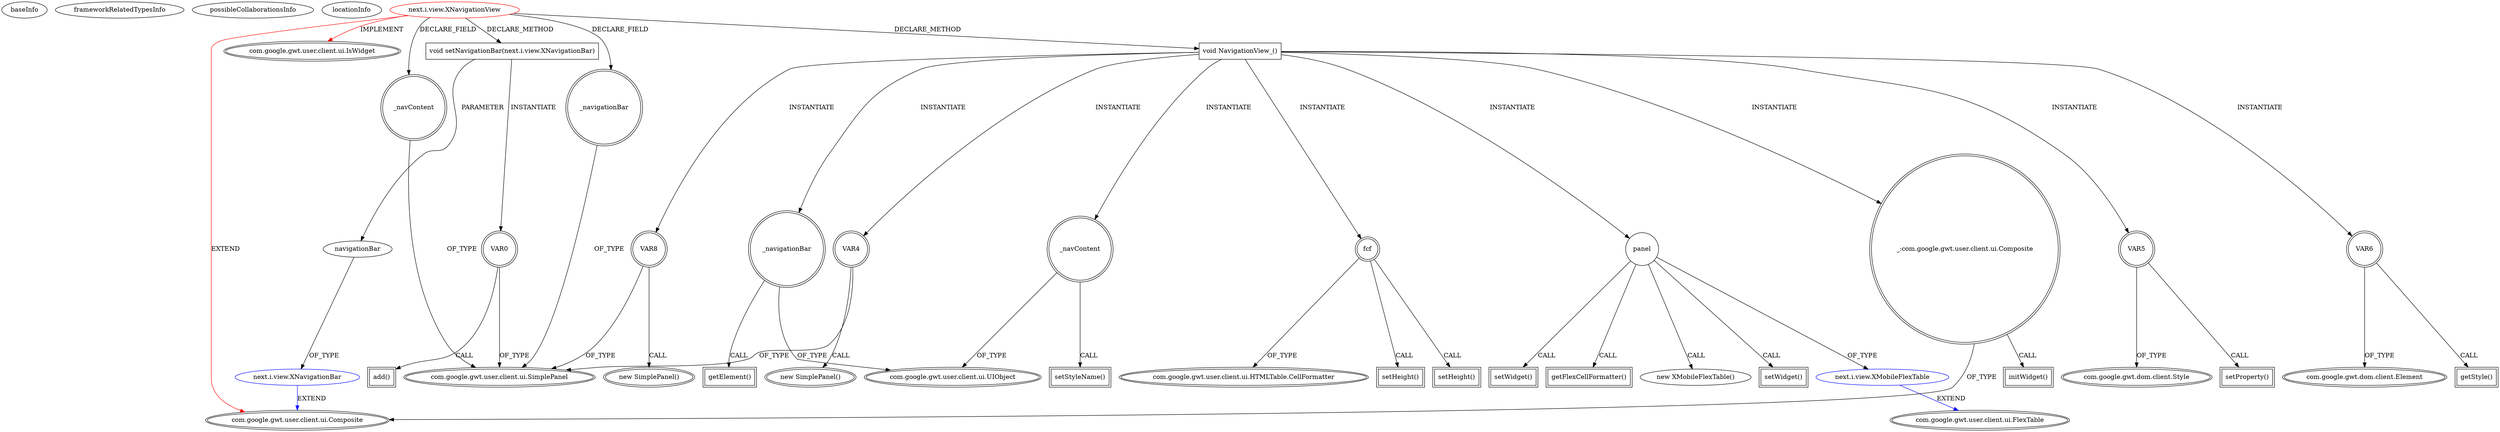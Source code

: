 digraph {
baseInfo[graphId=4196,category="extension_graph",isAnonymous=false,possibleRelation=true]
frameworkRelatedTypesInfo[0="com.google.gwt.user.client.ui.Composite",1="com.google.gwt.user.client.ui.IsWidget"]
possibleCollaborationsInfo[0="4196~CLIENT_METHOD_DECLARATION-INSTANTIATION-~com.google.gwt.user.client.ui.Composite com.google.gwt.user.client.ui.IsWidget ~com.google.gwt.user.client.ui.FlexTable ~false~false",1="4196~CLIENT_METHOD_DECLARATION-PARAMETER_DECLARATION-~com.google.gwt.user.client.ui.Composite com.google.gwt.user.client.ui.IsWidget ~com.google.gwt.user.client.ui.Composite ~false~false"]
locationInfo[projectName="nextinterfaces-next",filePath="/nextinterfaces-next/next-master/src/next/i/view/XNavigationView.java",contextSignature="XNavigationView",graphId="4196"]
0[label="next.i.view.XNavigationView",vertexType="ROOT_CLIENT_CLASS_DECLARATION",isFrameworkType=false,color=red]
1[label="com.google.gwt.user.client.ui.Composite",vertexType="FRAMEWORK_CLASS_TYPE",isFrameworkType=true,peripheries=2]
2[label="com.google.gwt.user.client.ui.IsWidget",vertexType="FRAMEWORK_INTERFACE_TYPE",isFrameworkType=true,peripheries=2]
3[label="_navContent",vertexType="FIELD_DECLARATION",isFrameworkType=true,peripheries=2,shape=circle]
4[label="com.google.gwt.user.client.ui.SimplePanel",vertexType="FRAMEWORK_CLASS_TYPE",isFrameworkType=true,peripheries=2]
5[label="_navigationBar",vertexType="FIELD_DECLARATION",isFrameworkType=true,peripheries=2,shape=circle]
7[label="void setNavigationBar(next.i.view.XNavigationBar)",vertexType="CLIENT_METHOD_DECLARATION",isFrameworkType=false,shape=box]
8[label="navigationBar",vertexType="PARAMETER_DECLARATION",isFrameworkType=false]
9[label="next.i.view.XNavigationBar",vertexType="REFERENCE_CLIENT_CLASS_DECLARATION",isFrameworkType=false,color=blue]
11[label="VAR0",vertexType="VARIABLE_EXPRESION",isFrameworkType=true,peripheries=2,shape=circle]
12[label="add()",vertexType="INSIDE_CALL",isFrameworkType=true,peripheries=2,shape=box]
20[label="void NavigationView_()",vertexType="CLIENT_METHOD_DECLARATION",isFrameworkType=false,shape=box]
22[label="panel",vertexType="VARIABLE_EXPRESION",isFrameworkType=false,shape=circle]
23[label="next.i.view.XMobileFlexTable",vertexType="REFERENCE_CLIENT_CLASS_DECLARATION",isFrameworkType=false,color=blue]
24[label="com.google.gwt.user.client.ui.FlexTable",vertexType="FRAMEWORK_CLASS_TYPE",isFrameworkType=true,peripheries=2]
21[label="new XMobileFlexTable()",vertexType="CONSTRUCTOR_CALL",isFrameworkType=false]
25[label="_:com.google.gwt.user.client.ui.Composite",vertexType="VARIABLE_EXPRESION",isFrameworkType=true,peripheries=2,shape=circle]
26[label="initWidget()",vertexType="INSIDE_CALL",isFrameworkType=true,peripheries=2,shape=box]
29[label="VAR4",vertexType="VARIABLE_EXPRESION",isFrameworkType=true,peripheries=2,shape=circle]
28[label="new SimplePanel()",vertexType="CONSTRUCTOR_CALL",isFrameworkType=true,peripheries=2]
31[label="VAR5",vertexType="VARIABLE_EXPRESION",isFrameworkType=true,peripheries=2,shape=circle]
33[label="com.google.gwt.dom.client.Style",vertexType="FRAMEWORK_CLASS_TYPE",isFrameworkType=true,peripheries=2]
32[label="setProperty()",vertexType="INSIDE_CALL",isFrameworkType=true,peripheries=2,shape=box]
34[label="VAR6",vertexType="VARIABLE_EXPRESION",isFrameworkType=true,peripheries=2,shape=circle]
36[label="com.google.gwt.dom.client.Element",vertexType="FRAMEWORK_CLASS_TYPE",isFrameworkType=true,peripheries=2]
35[label="getStyle()",vertexType="INSIDE_CALL",isFrameworkType=true,peripheries=2,shape=box]
37[label="_navigationBar",vertexType="VARIABLE_EXPRESION",isFrameworkType=true,peripheries=2,shape=circle]
39[label="com.google.gwt.user.client.ui.UIObject",vertexType="FRAMEWORK_CLASS_TYPE",isFrameworkType=true,peripheries=2]
38[label="getElement()",vertexType="INSIDE_CALL",isFrameworkType=true,peripheries=2,shape=box]
41[label="VAR8",vertexType="VARIABLE_EXPRESION",isFrameworkType=true,peripheries=2,shape=circle]
40[label="new SimplePanel()",vertexType="CONSTRUCTOR_CALL",isFrameworkType=true,peripheries=2]
43[label="_navContent",vertexType="VARIABLE_EXPRESION",isFrameworkType=true,peripheries=2,shape=circle]
44[label="setStyleName()",vertexType="INSIDE_CALL",isFrameworkType=true,peripheries=2,shape=box]
47[label="setWidget()",vertexType="INSIDE_CALL",isFrameworkType=true,peripheries=2,shape=box]
49[label="setWidget()",vertexType="INSIDE_CALL",isFrameworkType=true,peripheries=2,shape=box]
51[label="getFlexCellFormatter()",vertexType="INSIDE_CALL",isFrameworkType=true,peripheries=2,shape=box]
52[label="fcf",vertexType="VARIABLE_EXPRESION",isFrameworkType=true,peripheries=2,shape=circle]
54[label="com.google.gwt.user.client.ui.HTMLTable.CellFormatter",vertexType="FRAMEWORK_CLASS_TYPE",isFrameworkType=true,peripheries=2]
53[label="setHeight()",vertexType="INSIDE_CALL",isFrameworkType=true,peripheries=2,shape=box]
56[label="setHeight()",vertexType="INSIDE_CALL",isFrameworkType=true,peripheries=2,shape=box]
0->1[label="EXTEND",color=red]
0->2[label="IMPLEMENT",color=red]
0->3[label="DECLARE_FIELD"]
3->4[label="OF_TYPE"]
0->5[label="DECLARE_FIELD"]
5->4[label="OF_TYPE"]
0->7[label="DECLARE_METHOD"]
9->1[label="EXTEND",color=blue]
8->9[label="OF_TYPE"]
7->8[label="PARAMETER"]
7->11[label="INSTANTIATE"]
11->4[label="OF_TYPE"]
11->12[label="CALL"]
0->20[label="DECLARE_METHOD"]
20->22[label="INSTANTIATE"]
23->24[label="EXTEND",color=blue]
22->23[label="OF_TYPE"]
22->21[label="CALL"]
20->25[label="INSTANTIATE"]
25->1[label="OF_TYPE"]
25->26[label="CALL"]
20->29[label="INSTANTIATE"]
29->4[label="OF_TYPE"]
29->28[label="CALL"]
20->31[label="INSTANTIATE"]
31->33[label="OF_TYPE"]
31->32[label="CALL"]
20->34[label="INSTANTIATE"]
34->36[label="OF_TYPE"]
34->35[label="CALL"]
20->37[label="INSTANTIATE"]
37->39[label="OF_TYPE"]
37->38[label="CALL"]
20->41[label="INSTANTIATE"]
41->4[label="OF_TYPE"]
41->40[label="CALL"]
20->43[label="INSTANTIATE"]
43->39[label="OF_TYPE"]
43->44[label="CALL"]
22->47[label="CALL"]
22->49[label="CALL"]
22->51[label="CALL"]
20->52[label="INSTANTIATE"]
52->54[label="OF_TYPE"]
52->53[label="CALL"]
52->56[label="CALL"]
}
